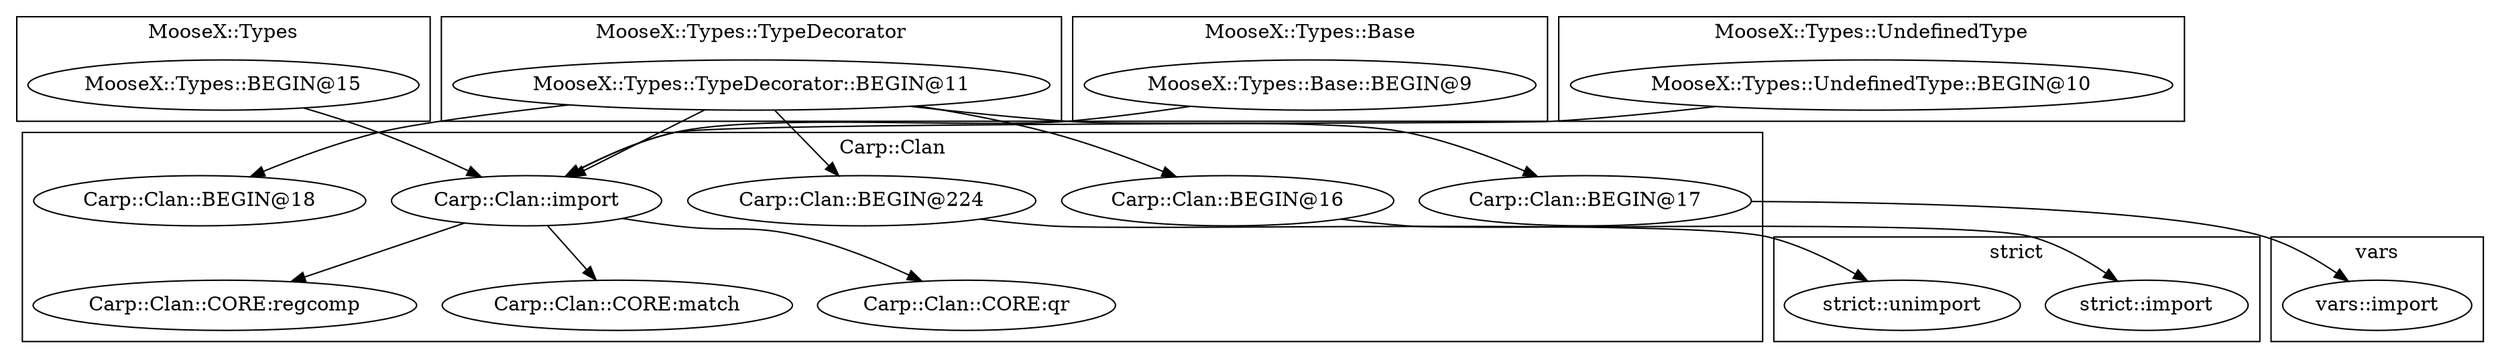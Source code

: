 digraph {
graph [overlap=false]
subgraph cluster_MooseX_Types {
	label="MooseX::Types";
	"MooseX::Types::BEGIN@15";
}
subgraph cluster_MooseX_Types_TypeDecorator {
	label="MooseX::Types::TypeDecorator";
	"MooseX::Types::TypeDecorator::BEGIN@11";
}
subgraph cluster_MooseX_Types_Base {
	label="MooseX::Types::Base";
	"MooseX::Types::Base::BEGIN@9";
}
subgraph cluster_vars {
	label="vars";
	"vars::import";
}
subgraph cluster_Carp_Clan {
	label="Carp::Clan";
	"Carp::Clan::BEGIN@224";
	"Carp::Clan::BEGIN@17";
	"Carp::Clan::CORE:regcomp";
	"Carp::Clan::CORE:match";
	"Carp::Clan::import";
	"Carp::Clan::CORE:qr";
	"Carp::Clan::BEGIN@16";
	"Carp::Clan::BEGIN@18";
}
subgraph cluster_strict {
	label="strict";
	"strict::unimport";
	"strict::import";
}
subgraph cluster_MooseX_Types_UndefinedType {
	label="MooseX::Types::UndefinedType";
	"MooseX::Types::UndefinedType::BEGIN@10";
}
"MooseX::Types::TypeDecorator::BEGIN@11" -> "Carp::Clan::BEGIN@224";
"MooseX::Types::TypeDecorator::BEGIN@11" -> "Carp::Clan::BEGIN@18";
"MooseX::Types::TypeDecorator::BEGIN@11" -> "Carp::Clan::import";
"MooseX::Types::UndefinedType::BEGIN@10" -> "Carp::Clan::import";
"MooseX::Types::BEGIN@15" -> "Carp::Clan::import";
"MooseX::Types::Base::BEGIN@9" -> "Carp::Clan::import";
"Carp::Clan::BEGIN@16" -> "strict::import";
"MooseX::Types::TypeDecorator::BEGIN@11" -> "Carp::Clan::BEGIN@17";
"Carp::Clan::BEGIN@224" -> "strict::unimport";
"Carp::Clan::import" -> "Carp::Clan::CORE:qr";
"Carp::Clan::BEGIN@17" -> "vars::import";
"Carp::Clan::import" -> "Carp::Clan::CORE:match";
"Carp::Clan::import" -> "Carp::Clan::CORE:regcomp";
"MooseX::Types::TypeDecorator::BEGIN@11" -> "Carp::Clan::BEGIN@16";
}
